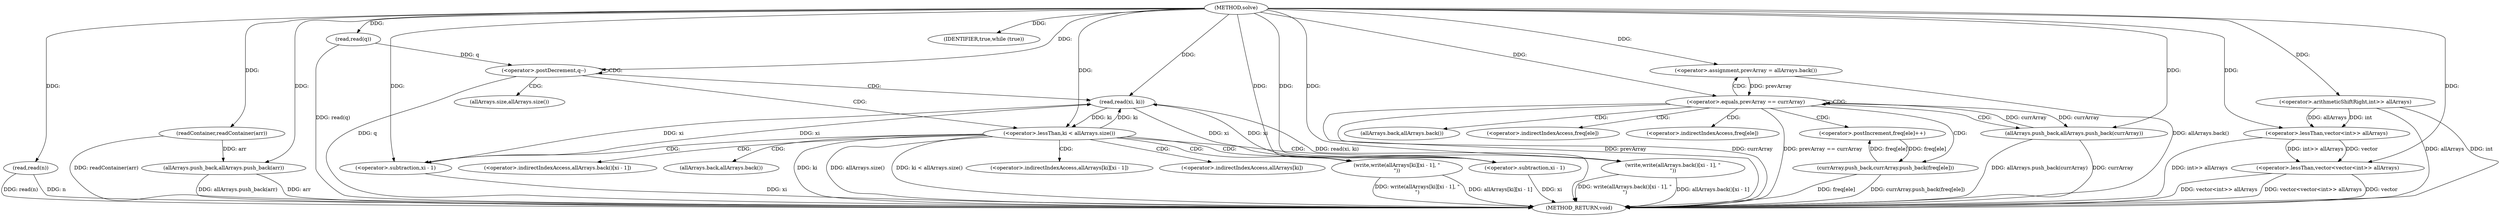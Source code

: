 digraph "solve" {  
"1000121" [label = "(METHOD,solve)" ]
"1000199" [label = "(METHOD_RETURN,void)" ]
"1000127" [label = "(read,read(n))" ]
"1000130" [label = "(readContainer,readContainer(arr))" ]
"1000132" [label = "(read,read(q))" ]
"1000134" [label = "(<operator>.lessThan,vector<vector<int>> allArrays)" ]
"1000141" [label = "(allArrays.push_back,allArrays.push_back(arr))" ]
"1000144" [label = "(IDENTIFIER,true,while (true))" ]
"1000170" [label = "(<operator>.postDecrement,q--)" ]
"1000136" [label = "(<operator>.lessThan,vector<int>> allArrays)" ]
"1000147" [label = "(<operator>.assignment,prevArray = allArrays.back())" ]
"1000153" [label = "(<operator>.postIncrement,freq[ele]++)" ]
"1000158" [label = "(currArray.push_back,currArray.push_back(freq[ele]))" ]
"1000167" [label = "(allArrays.push_back,allArrays.push_back(currArray))" ]
"1000173" [label = "(read,read(xi, ki))" ]
"1000138" [label = "(<operator>.arithmeticShiftRight,int>> allArrays)" ]
"1000163" [label = "(<operator>.equals,prevArray == currArray)" ]
"1000177" [label = "(<operator>.lessThan,ki < allArrays.size())" ]
"1000181" [label = "(write,write(allArrays[ki][xi - 1], \"\n\"))" ]
"1000192" [label = "(write,write(allArrays.back()[xi - 1], \"\n\"))" ]
"1000186" [label = "(<operator>.subtraction,xi - 1)" ]
"1000195" [label = "(<operator>.subtraction,xi - 1)" ]
"1000149" [label = "(allArrays.back,allArrays.back())" ]
"1000154" [label = "(<operator>.indirectIndexAccess,freq[ele])" ]
"1000159" [label = "(<operator>.indirectIndexAccess,freq[ele])" ]
"1000179" [label = "(allArrays.size,allArrays.size())" ]
"1000182" [label = "(<operator>.indirectIndexAccess,allArrays[ki][xi - 1])" ]
"1000183" [label = "(<operator>.indirectIndexAccess,allArrays[ki])" ]
"1000193" [label = "(<operator>.indirectIndexAccess,allArrays.back()[xi - 1])" ]
"1000194" [label = "(allArrays.back,allArrays.back())" ]
  "1000127" -> "1000199"  [ label = "DDG: n"] 
  "1000127" -> "1000199"  [ label = "DDG: read(n)"] 
  "1000130" -> "1000199"  [ label = "DDG: readContainer(arr)"] 
  "1000132" -> "1000199"  [ label = "DDG: read(q)"] 
  "1000134" -> "1000199"  [ label = "DDG: vector"] 
  "1000138" -> "1000199"  [ label = "DDG: allArrays"] 
  "1000136" -> "1000199"  [ label = "DDG: int>> allArrays"] 
  "1000134" -> "1000199"  [ label = "DDG: vector<int>> allArrays"] 
  "1000134" -> "1000199"  [ label = "DDG: vector<vector<int>> allArrays"] 
  "1000141" -> "1000199"  [ label = "DDG: arr"] 
  "1000141" -> "1000199"  [ label = "DDG: allArrays.push_back(arr)"] 
  "1000147" -> "1000199"  [ label = "DDG: allArrays.back()"] 
  "1000158" -> "1000199"  [ label = "DDG: freq[ele]"] 
  "1000158" -> "1000199"  [ label = "DDG: currArray.push_back(freq[ele])"] 
  "1000163" -> "1000199"  [ label = "DDG: prevArray"] 
  "1000163" -> "1000199"  [ label = "DDG: currArray"] 
  "1000163" -> "1000199"  [ label = "DDG: prevArray == currArray"] 
  "1000167" -> "1000199"  [ label = "DDG: currArray"] 
  "1000167" -> "1000199"  [ label = "DDG: allArrays.push_back(currArray)"] 
  "1000170" -> "1000199"  [ label = "DDG: q"] 
  "1000173" -> "1000199"  [ label = "DDG: read(xi, ki)"] 
  "1000177" -> "1000199"  [ label = "DDG: ki"] 
  "1000177" -> "1000199"  [ label = "DDG: allArrays.size()"] 
  "1000177" -> "1000199"  [ label = "DDG: ki < allArrays.size()"] 
  "1000195" -> "1000199"  [ label = "DDG: xi"] 
  "1000192" -> "1000199"  [ label = "DDG: allArrays.back()[xi - 1]"] 
  "1000192" -> "1000199"  [ label = "DDG: write(allArrays.back()[xi - 1], \"\n\")"] 
  "1000186" -> "1000199"  [ label = "DDG: xi"] 
  "1000181" -> "1000199"  [ label = "DDG: allArrays[ki][xi - 1]"] 
  "1000181" -> "1000199"  [ label = "DDG: write(allArrays[ki][xi - 1], \"\n\")"] 
  "1000138" -> "1000199"  [ label = "DDG: int"] 
  "1000121" -> "1000127"  [ label = "DDG: "] 
  "1000121" -> "1000130"  [ label = "DDG: "] 
  "1000121" -> "1000132"  [ label = "DDG: "] 
  "1000136" -> "1000134"  [ label = "DDG: vector"] 
  "1000121" -> "1000134"  [ label = "DDG: "] 
  "1000136" -> "1000134"  [ label = "DDG: int>> allArrays"] 
  "1000130" -> "1000141"  [ label = "DDG: arr"] 
  "1000121" -> "1000141"  [ label = "DDG: "] 
  "1000121" -> "1000144"  [ label = "DDG: "] 
  "1000121" -> "1000136"  [ label = "DDG: "] 
  "1000138" -> "1000136"  [ label = "DDG: int"] 
  "1000138" -> "1000136"  [ label = "DDG: allArrays"] 
  "1000121" -> "1000147"  [ label = "DDG: "] 
  "1000132" -> "1000170"  [ label = "DDG: q"] 
  "1000121" -> "1000170"  [ label = "DDG: "] 
  "1000121" -> "1000138"  [ label = "DDG: "] 
  "1000158" -> "1000153"  [ label = "DDG: freq[ele]"] 
  "1000153" -> "1000158"  [ label = "DDG: freq[ele]"] 
  "1000163" -> "1000167"  [ label = "DDG: currArray"] 
  "1000121" -> "1000167"  [ label = "DDG: "] 
  "1000195" -> "1000173"  [ label = "DDG: xi"] 
  "1000186" -> "1000173"  [ label = "DDG: xi"] 
  "1000121" -> "1000173"  [ label = "DDG: "] 
  "1000177" -> "1000173"  [ label = "DDG: ki"] 
  "1000147" -> "1000163"  [ label = "DDG: prevArray"] 
  "1000121" -> "1000163"  [ label = "DDG: "] 
  "1000167" -> "1000163"  [ label = "DDG: currArray"] 
  "1000173" -> "1000177"  [ label = "DDG: ki"] 
  "1000121" -> "1000177"  [ label = "DDG: "] 
  "1000121" -> "1000181"  [ label = "DDG: "] 
  "1000121" -> "1000192"  [ label = "DDG: "] 
  "1000173" -> "1000186"  [ label = "DDG: xi"] 
  "1000121" -> "1000186"  [ label = "DDG: "] 
  "1000173" -> "1000195"  [ label = "DDG: xi"] 
  "1000121" -> "1000195"  [ label = "DDG: "] 
  "1000170" -> "1000173"  [ label = "CDG: "] 
  "1000170" -> "1000170"  [ label = "CDG: "] 
  "1000170" -> "1000179"  [ label = "CDG: "] 
  "1000170" -> "1000177"  [ label = "CDG: "] 
  "1000163" -> "1000167"  [ label = "CDG: "] 
  "1000163" -> "1000163"  [ label = "CDG: "] 
  "1000163" -> "1000153"  [ label = "CDG: "] 
  "1000163" -> "1000159"  [ label = "CDG: "] 
  "1000163" -> "1000158"  [ label = "CDG: "] 
  "1000163" -> "1000154"  [ label = "CDG: "] 
  "1000163" -> "1000147"  [ label = "CDG: "] 
  "1000163" -> "1000149"  [ label = "CDG: "] 
  "1000177" -> "1000182"  [ label = "CDG: "] 
  "1000177" -> "1000195"  [ label = "CDG: "] 
  "1000177" -> "1000193"  [ label = "CDG: "] 
  "1000177" -> "1000186"  [ label = "CDG: "] 
  "1000177" -> "1000194"  [ label = "CDG: "] 
  "1000177" -> "1000192"  [ label = "CDG: "] 
  "1000177" -> "1000183"  [ label = "CDG: "] 
  "1000177" -> "1000181"  [ label = "CDG: "] 
}
